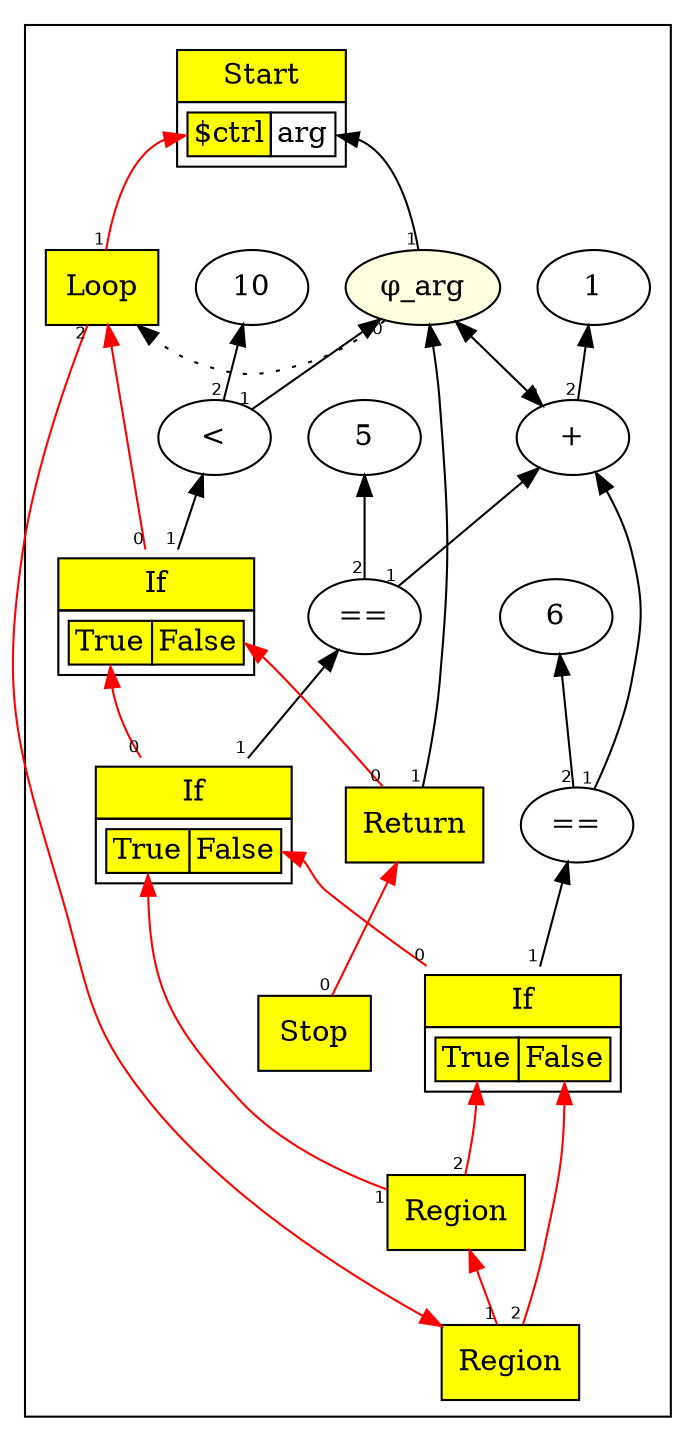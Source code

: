 digraph chapter08 {
/*
while(arg < 10) {
    arg = arg + 1;
    if (arg == 5)
        continue;
    if (arg == 6)
        continue;
}
return arg;

*/
	rankdir=BT;
	ordering="in";
	concentrate="true";
	compound="true";
	subgraph cluster_Nodes {
		Start2 [ shape=plaintext label=<
			<TABLE BORDER="0" CELLBORDER="1" CELLSPACING="0" CELLPADDING="4">
			<TR><TD BGCOLOR="yellow">Start</TD></TR>
			<TR><TD>
				<TABLE BORDER="0" CELLBORDER="1" CELLSPACING="0">
				<TR><TD PORT="p0" BGCOLOR="yellow">$ctrl</TD><TD PORT="p1">arg</TD></TR>
				</TABLE>
			</TD></TR>
			</TABLE>>
		];
		Stop3 [ shape=box style=filled fillcolor=yellow label="Stop" ];
		Loop6 [ shape=box style=filled fillcolor=yellow label="Loop" ];
		Phi_arg8 [ style=filled fillcolor=lightyellow label="&phi;_arg" ];
		Con_9 [ label="10" ];
		LT10 [ label="<" ];
		If11 [ shape=plaintext label=<
			<TABLE BORDER="0" CELLBORDER="1" CELLSPACING="0" CELLPADDING="4">
			<TR><TD BGCOLOR="yellow">If</TD></TR>
			<TR><TD>
				<TABLE BORDER="0" CELLBORDER="1" CELLSPACING="0">
				<TR><TD PORT="p0" BGCOLOR="yellow">True</TD><TD PORT="p1" BGCOLOR="yellow">False</TD></TR>
				</TABLE>
			</TD></TR>
			</TABLE>>
		];
		Con_15 [ label="1" ];
		Add16 [ label="+" ];
		Con_17 [ label="5" ];
		EQ18 [ label="==" ];
		If19 [ shape=plaintext label=<
			<TABLE BORDER="0" CELLBORDER="1" CELLSPACING="0" CELLPADDING="4">
			<TR><TD BGCOLOR="yellow">If</TD></TR>
			<TR><TD>
				<TABLE BORDER="0" CELLBORDER="1" CELLSPACING="0">
				<TR><TD PORT="p0" BGCOLOR="yellow">True</TD><TD PORT="p1" BGCOLOR="yellow">False</TD></TR>
				</TABLE>
			</TD></TR>
			</TABLE>>
		];
		Con_26 [ label="6" ];
		EQ27 [ label="==" ];
		If28 [ shape=plaintext label=<
			<TABLE BORDER="0" CELLBORDER="1" CELLSPACING="0" CELLPADDING="4">
			<TR><TD BGCOLOR="yellow">If</TD></TR>
			<TR><TD>
				<TABLE BORDER="0" CELLBORDER="1" CELLSPACING="0">
				<TR><TD PORT="p0" BGCOLOR="yellow">True</TD><TD PORT="p1" BGCOLOR="yellow">False</TD></TR>
				</TABLE>
			</TD></TR>
			</TABLE>>
		];
		Region34 [ shape=box style=filled fillcolor=yellow label="Region" ];
		Region38 [ shape=box style=filled fillcolor=yellow label="Region" ];
		Return39 [ shape=box style=filled fillcolor=yellow label="Return" ];
		{ rank=same; Loop6;Phi_arg8;}
		{ rank=same; Region34;}
		{ rank=same; Region38;}
	}
	edge [ fontname=Helvetica, fontsize=8 ];
	Stop3 -> Return39[taillabel=0 color=red];
	Loop6 -> Start2:p0[taillabel=1 color=red];
	Loop6 -> Region38[taillabel=2 color=red constraint=false];
	Phi_arg8 -> Loop6 [style=dotted taillabel=0];
	Phi_arg8 -> Start2:p1[taillabel=1];
	Phi_arg8 -> Add16[taillabel=2 constraint=false];
	LT10 -> Phi_arg8[taillabel=1];
	LT10 -> Con_9[taillabel=2];
	If11 -> Loop6[taillabel=0 color=red];
	If11 -> LT10[taillabel=1];
	Add16 -> Phi_arg8[taillabel=1];
	Add16 -> Con_15[taillabel=2];
	EQ18 -> Add16[taillabel=1];
	EQ18 -> Con_17[taillabel=2];
	If19 -> If11:p0[taillabel=0 color=red];
	If19 -> EQ18[taillabel=1];
	EQ27 -> Add16[taillabel=1];
	EQ27 -> Con_26[taillabel=2];
	If28 -> If19:p1[taillabel=0 color=red];
	If28 -> EQ27[taillabel=1];
	Region34 -> If19:p0[taillabel=1 color=red];
	Region34 -> If28:p0[taillabel=2 color=red];
	Region38 -> Region34[taillabel=1 color=red];
	Region38 -> If28:p1[taillabel=2 color=red];
	Return39 -> If11:p1[taillabel=0 color=red];
	Return39 -> Phi_arg8[taillabel=1];
}
